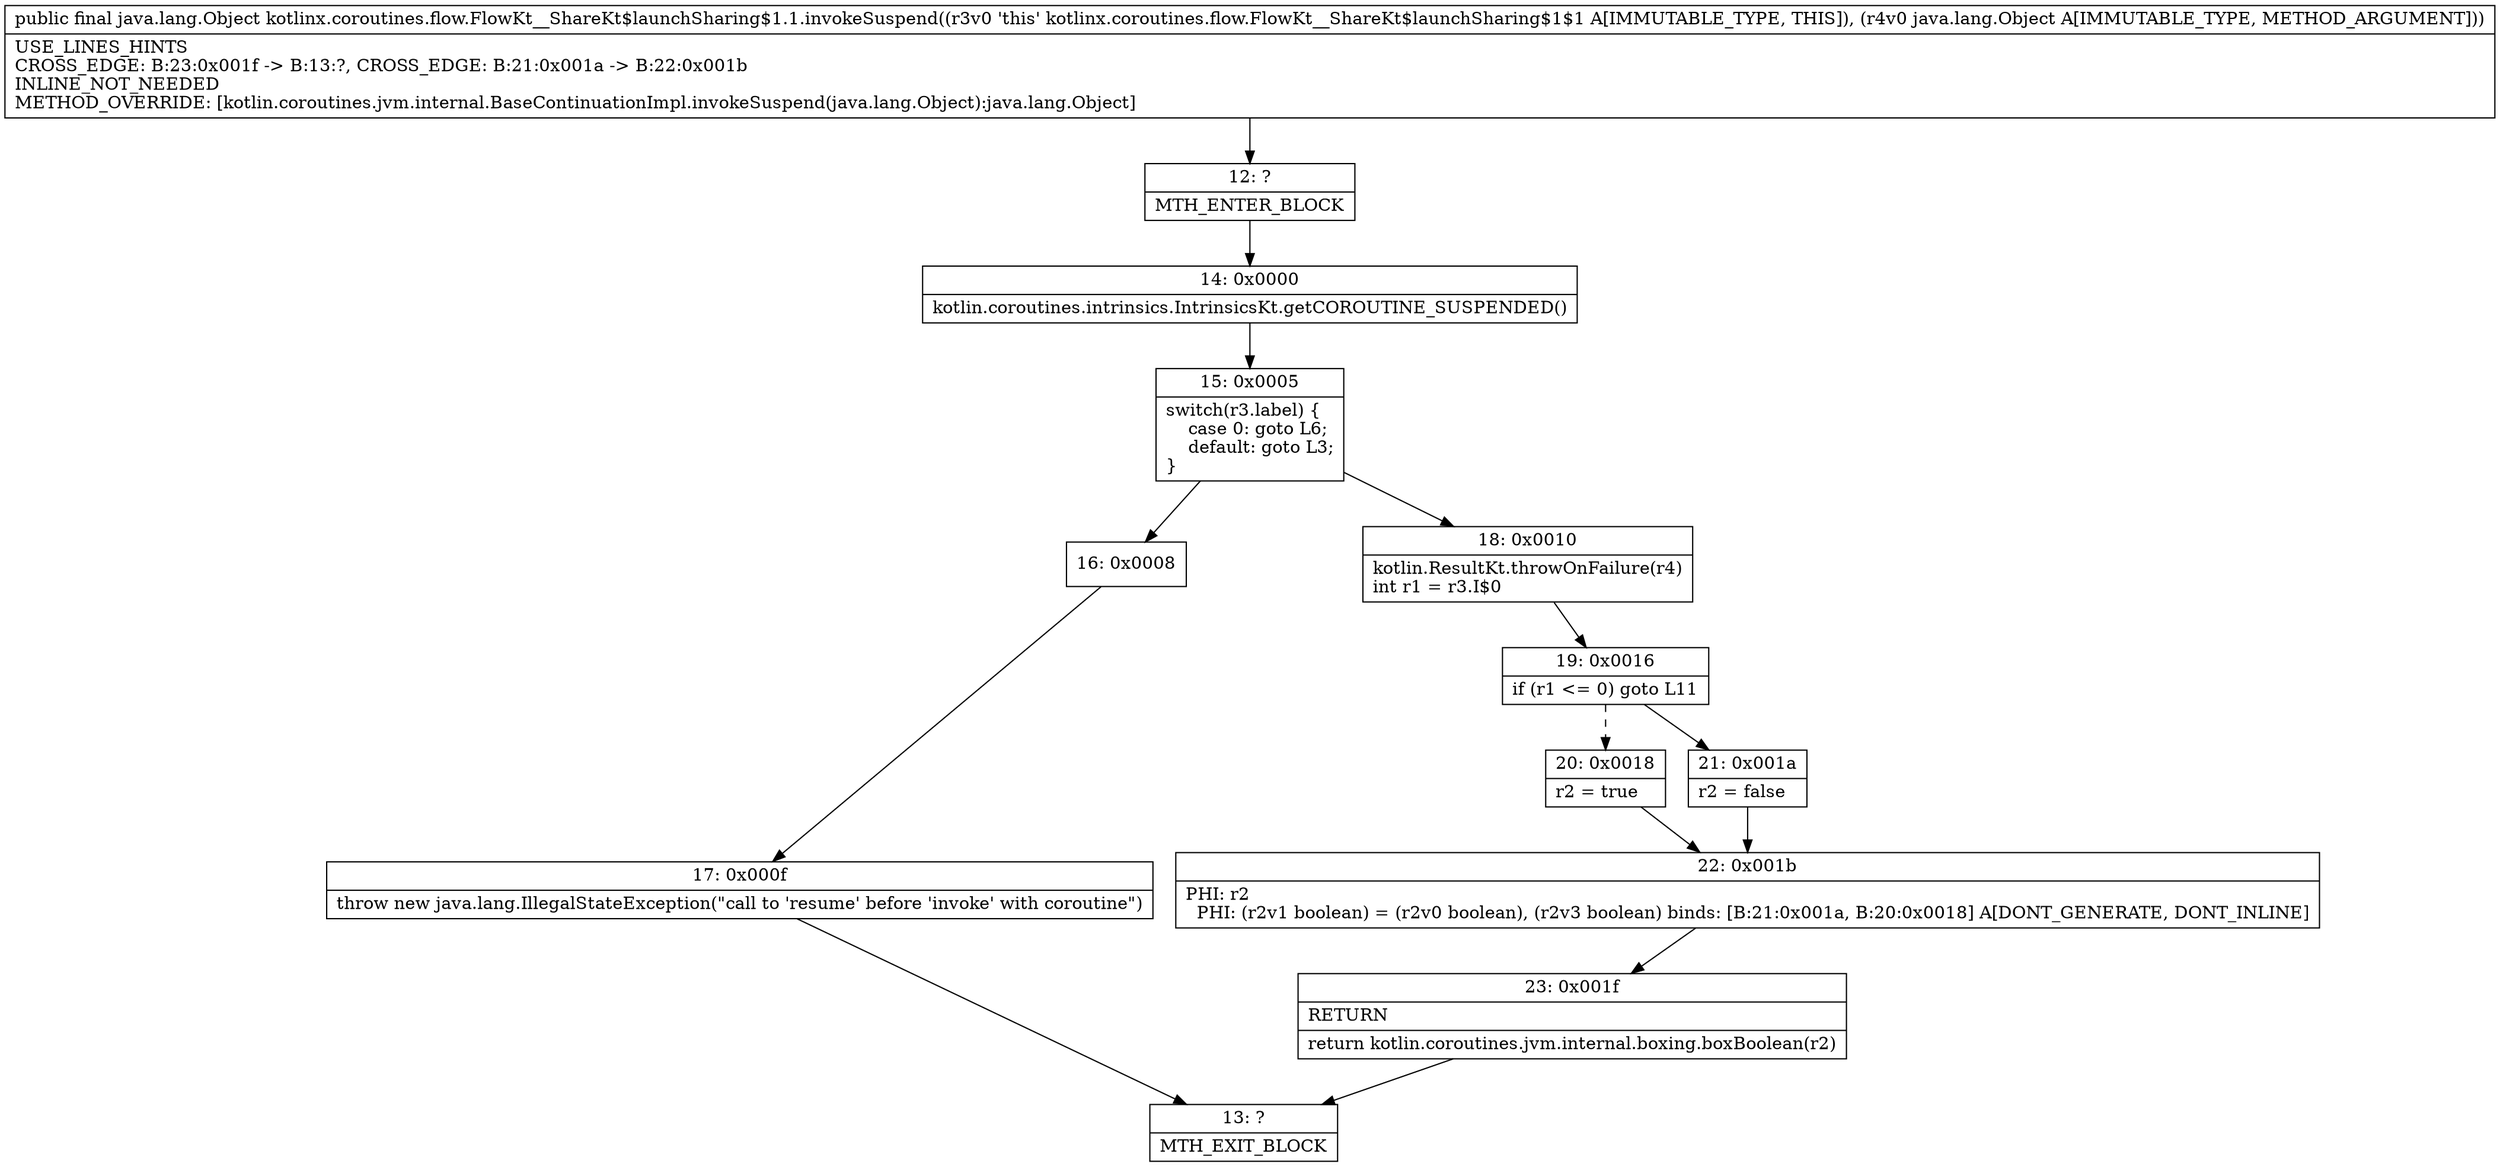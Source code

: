 digraph "CFG forkotlinx.coroutines.flow.FlowKt__ShareKt$launchSharing$1.1.invokeSuspend(Ljava\/lang\/Object;)Ljava\/lang\/Object;" {
Node_12 [shape=record,label="{12\:\ ?|MTH_ENTER_BLOCK\l}"];
Node_14 [shape=record,label="{14\:\ 0x0000|kotlin.coroutines.intrinsics.IntrinsicsKt.getCOROUTINE_SUSPENDED()\l}"];
Node_15 [shape=record,label="{15\:\ 0x0005|switch(r3.label) \{\l    case 0: goto L6;\l    default: goto L3;\l\}\l}"];
Node_16 [shape=record,label="{16\:\ 0x0008}"];
Node_17 [shape=record,label="{17\:\ 0x000f|throw new java.lang.IllegalStateException(\"call to 'resume' before 'invoke' with coroutine\")\l}"];
Node_13 [shape=record,label="{13\:\ ?|MTH_EXIT_BLOCK\l}"];
Node_18 [shape=record,label="{18\:\ 0x0010|kotlin.ResultKt.throwOnFailure(r4)\lint r1 = r3.I$0\l}"];
Node_19 [shape=record,label="{19\:\ 0x0016|if (r1 \<= 0) goto L11\l}"];
Node_20 [shape=record,label="{20\:\ 0x0018|r2 = true\l}"];
Node_22 [shape=record,label="{22\:\ 0x001b|PHI: r2 \l  PHI: (r2v1 boolean) = (r2v0 boolean), (r2v3 boolean) binds: [B:21:0x001a, B:20:0x0018] A[DONT_GENERATE, DONT_INLINE]\l}"];
Node_23 [shape=record,label="{23\:\ 0x001f|RETURN\l|return kotlin.coroutines.jvm.internal.boxing.boxBoolean(r2)\l}"];
Node_21 [shape=record,label="{21\:\ 0x001a|r2 = false\l}"];
MethodNode[shape=record,label="{public final java.lang.Object kotlinx.coroutines.flow.FlowKt__ShareKt$launchSharing$1.1.invokeSuspend((r3v0 'this' kotlinx.coroutines.flow.FlowKt__ShareKt$launchSharing$1$1 A[IMMUTABLE_TYPE, THIS]), (r4v0 java.lang.Object A[IMMUTABLE_TYPE, METHOD_ARGUMENT]))  | USE_LINES_HINTS\lCROSS_EDGE: B:23:0x001f \-\> B:13:?, CROSS_EDGE: B:21:0x001a \-\> B:22:0x001b\lINLINE_NOT_NEEDED\lMETHOD_OVERRIDE: [kotlin.coroutines.jvm.internal.BaseContinuationImpl.invokeSuspend(java.lang.Object):java.lang.Object]\l}"];
MethodNode -> Node_12;Node_12 -> Node_14;
Node_14 -> Node_15;
Node_15 -> Node_16;
Node_15 -> Node_18;
Node_16 -> Node_17;
Node_17 -> Node_13;
Node_18 -> Node_19;
Node_19 -> Node_20[style=dashed];
Node_19 -> Node_21;
Node_20 -> Node_22;
Node_22 -> Node_23;
Node_23 -> Node_13;
Node_21 -> Node_22;
}

